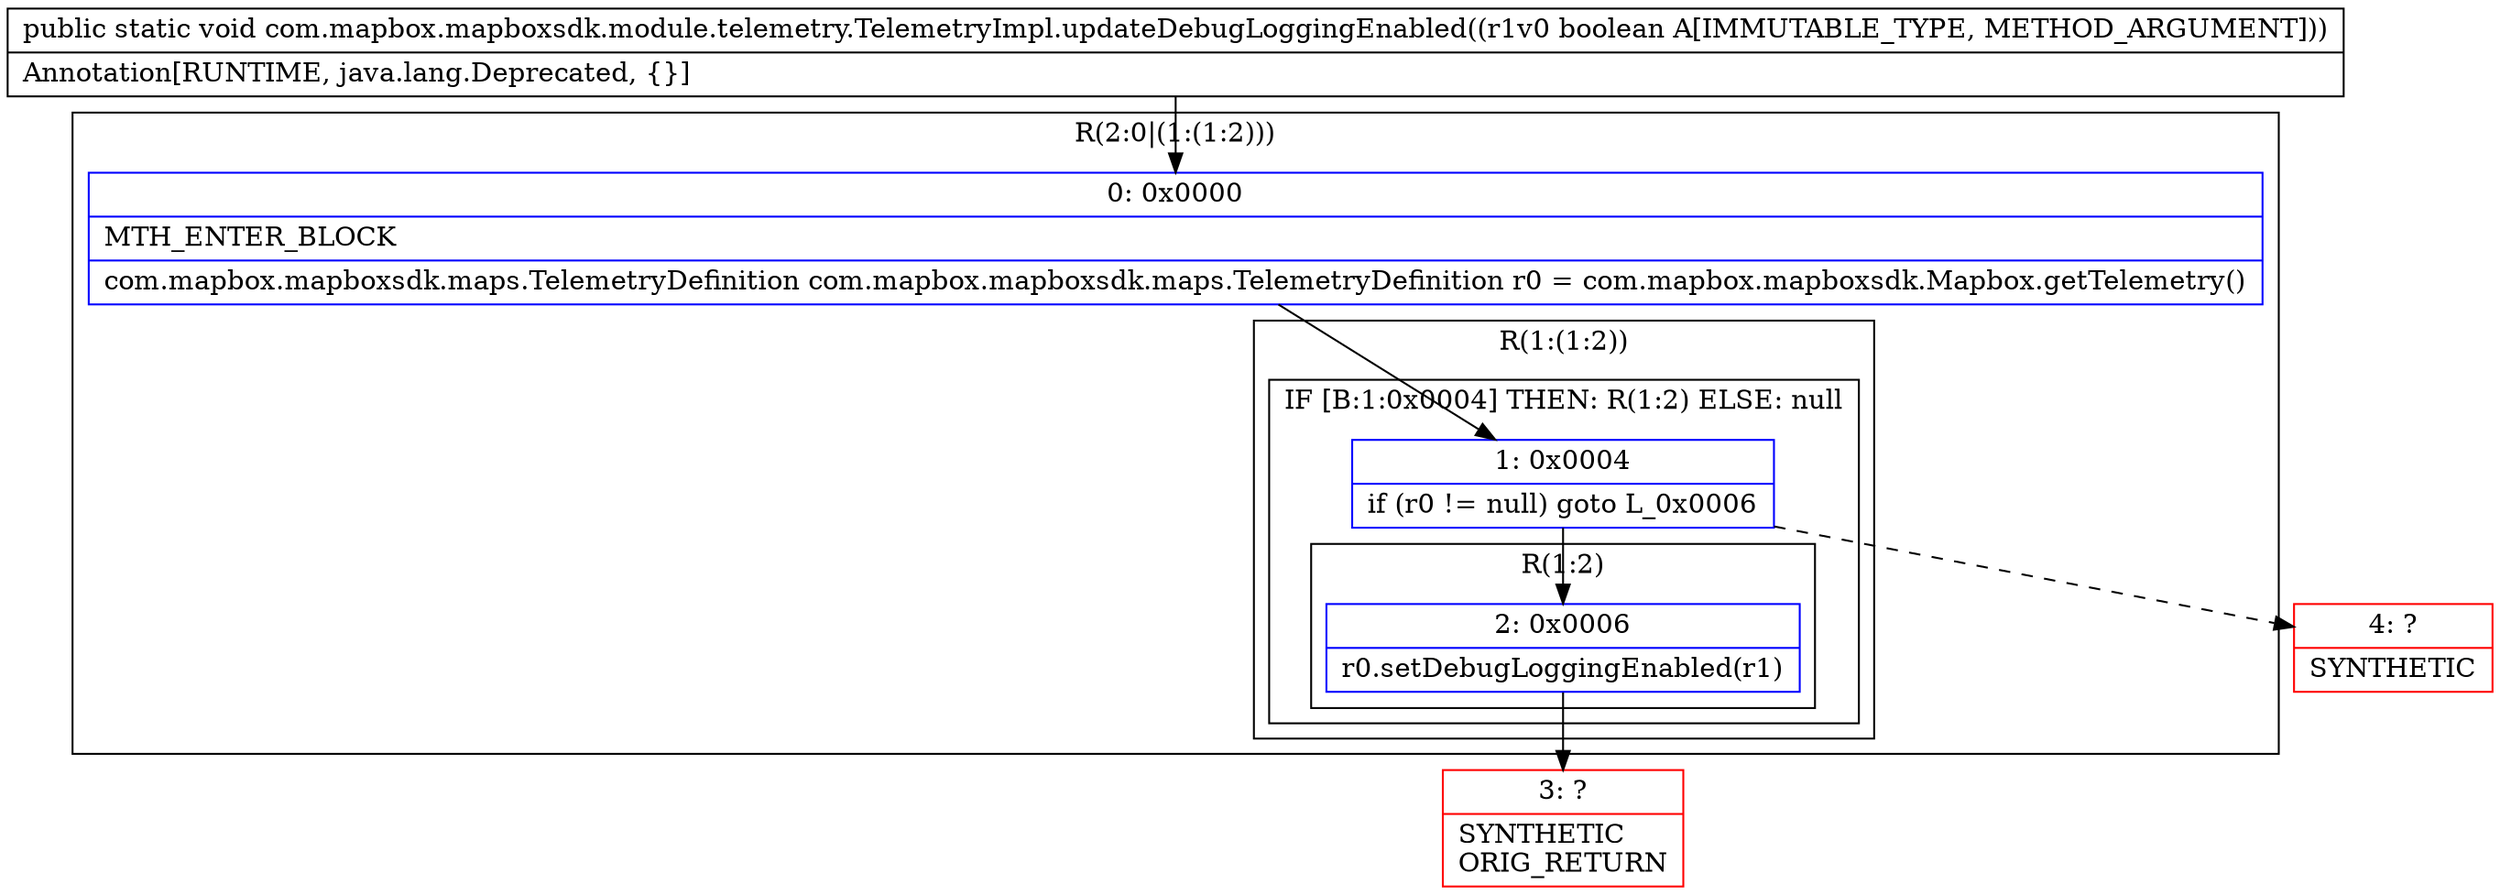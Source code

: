 digraph "CFG forcom.mapbox.mapboxsdk.module.telemetry.TelemetryImpl.updateDebugLoggingEnabled(Z)V" {
subgraph cluster_Region_556451980 {
label = "R(2:0|(1:(1:2)))";
node [shape=record,color=blue];
Node_0 [shape=record,label="{0\:\ 0x0000|MTH_ENTER_BLOCK\l|com.mapbox.mapboxsdk.maps.TelemetryDefinition com.mapbox.mapboxsdk.maps.TelemetryDefinition r0 = com.mapbox.mapboxsdk.Mapbox.getTelemetry()\l}"];
subgraph cluster_Region_1029220021 {
label = "R(1:(1:2))";
node [shape=record,color=blue];
subgraph cluster_IfRegion_1000452952 {
label = "IF [B:1:0x0004] THEN: R(1:2) ELSE: null";
node [shape=record,color=blue];
Node_1 [shape=record,label="{1\:\ 0x0004|if (r0 != null) goto L_0x0006\l}"];
subgraph cluster_Region_1667343110 {
label = "R(1:2)";
node [shape=record,color=blue];
Node_2 [shape=record,label="{2\:\ 0x0006|r0.setDebugLoggingEnabled(r1)\l}"];
}
}
}
}
Node_3 [shape=record,color=red,label="{3\:\ ?|SYNTHETIC\lORIG_RETURN\l}"];
Node_4 [shape=record,color=red,label="{4\:\ ?|SYNTHETIC\l}"];
MethodNode[shape=record,label="{public static void com.mapbox.mapboxsdk.module.telemetry.TelemetryImpl.updateDebugLoggingEnabled((r1v0 boolean A[IMMUTABLE_TYPE, METHOD_ARGUMENT]))  | Annotation[RUNTIME, java.lang.Deprecated, \{\}]\l}"];
MethodNode -> Node_0;
Node_0 -> Node_1;
Node_1 -> Node_2;
Node_1 -> Node_4[style=dashed];
Node_2 -> Node_3;
}

